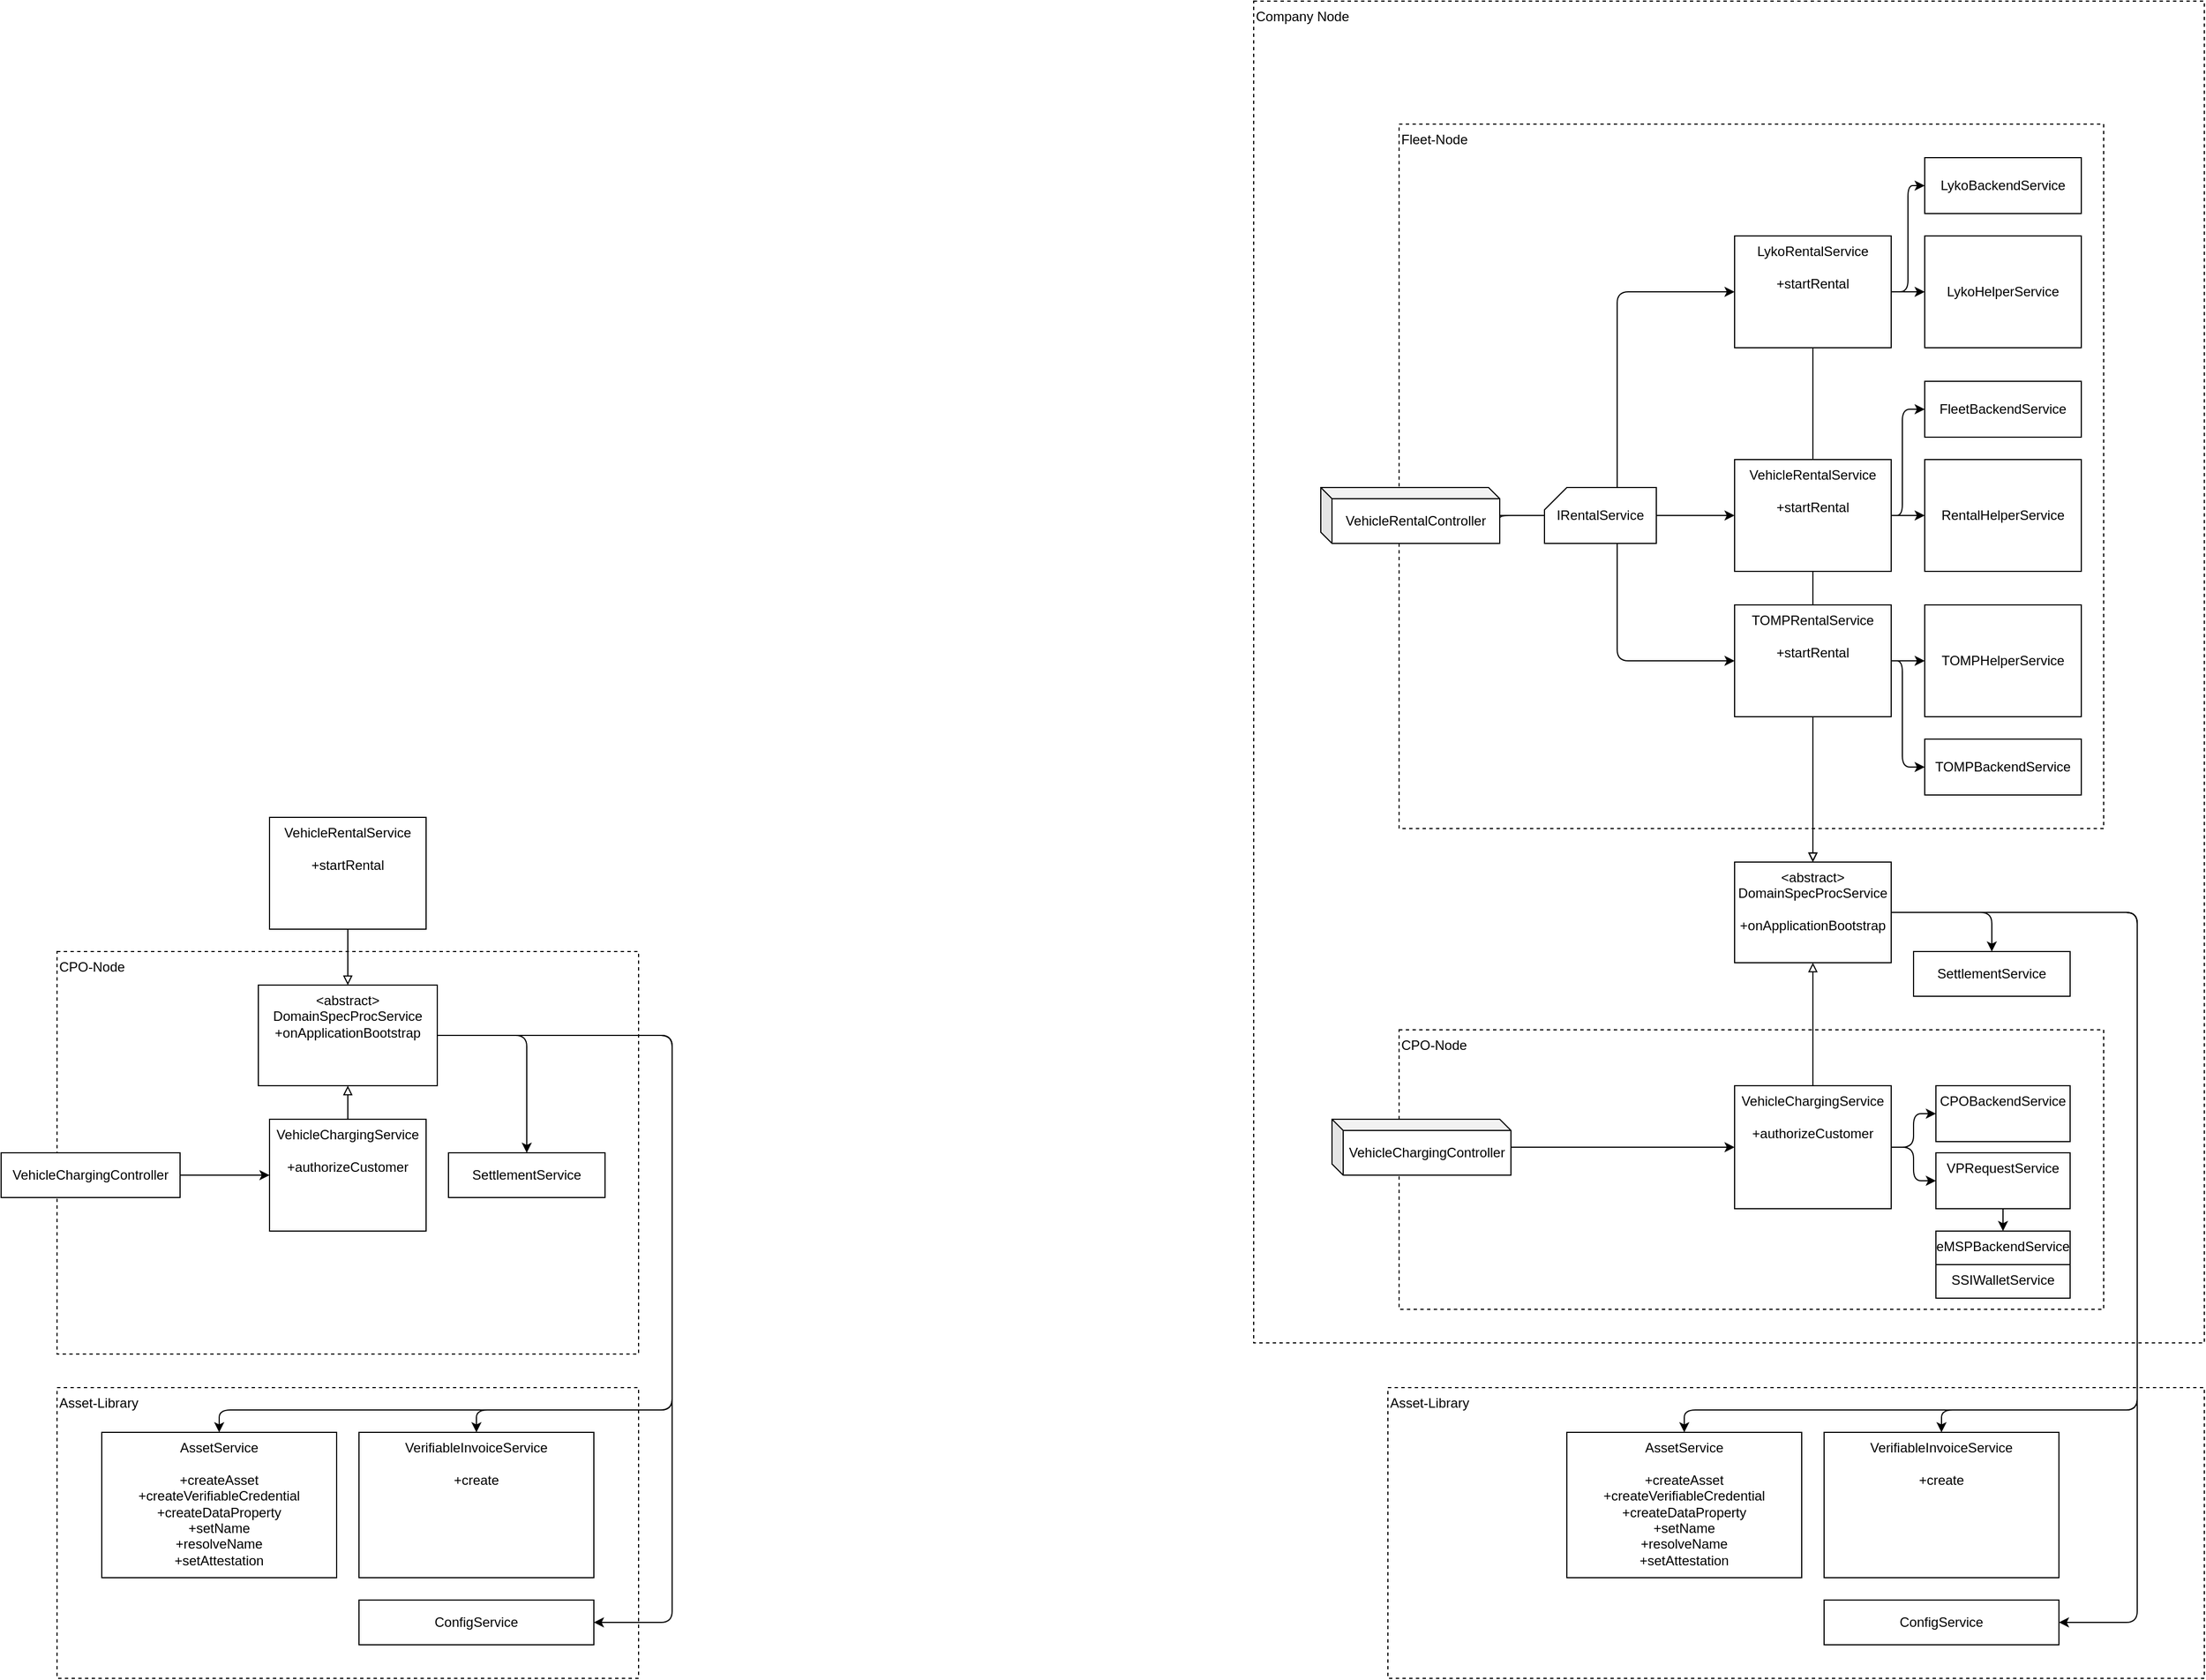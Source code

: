 <mxfile>
    <diagram id="2934UtpTBMGg7UP6Hbqb" name="Page-1">
        <mxGraphModel dx="2029" dy="2525" grid="1" gridSize="10" guides="1" tooltips="1" connect="1" arrows="1" fold="1" page="1" pageScale="1" pageWidth="827" pageHeight="1169" math="0" shadow="0">
            <root>
                <mxCell id="0"/>
                <mxCell id="1" parent="0"/>
                <mxCell id="42" value="Company Node" style="rounded=0;whiteSpace=wrap;html=1;align=left;horizontal=1;verticalAlign=top;dashed=1;" vertex="1" parent="1">
                    <mxGeometry x="1200" y="-510" width="850" height="1200" as="geometry"/>
                </mxCell>
                <mxCell id="43" value="Fleet-Node" style="rounded=0;whiteSpace=wrap;html=1;align=left;horizontal=1;verticalAlign=top;dashed=1;" vertex="1" parent="1">
                    <mxGeometry x="1330" y="-400" width="630" height="630" as="geometry"/>
                </mxCell>
                <mxCell id="79" style="edgeStyle=orthogonalEdgeStyle;html=1;endArrow=block;endFill=0;exitX=0.5;exitY=1;exitDx=0;exitDy=0;" edge="1" parent="1" source="77">
                    <mxGeometry relative="1" as="geometry">
                        <mxPoint x="1710" y="10" as="sourcePoint"/>
                        <mxPoint x="1700" y="260" as="targetPoint"/>
                    </mxGeometry>
                </mxCell>
                <mxCell id="2" value="CPO-Node" style="rounded=0;whiteSpace=wrap;html=1;align=left;horizontal=1;verticalAlign=top;dashed=1;" parent="1" vertex="1">
                    <mxGeometry x="130" y="340" width="520" height="360" as="geometry"/>
                </mxCell>
                <mxCell id="26" style="edgeStyle=orthogonalEdgeStyle;html=1;exitX=1;exitY=0.5;exitDx=0;exitDy=0;" edge="1" parent="1" source="14" target="15">
                    <mxGeometry relative="1" as="geometry"/>
                </mxCell>
                <mxCell id="14" value="&amp;lt;abstract&amp;gt; &lt;br&gt;DomainSpecProcService&lt;br&gt;+onApplicationBootstrap" style="rounded=0;whiteSpace=wrap;html=1;align=center;horizontal=1;verticalAlign=top;" parent="1" vertex="1">
                    <mxGeometry x="310" y="370" width="160" height="90" as="geometry"/>
                </mxCell>
                <mxCell id="19" style="edgeStyle=orthogonalEdgeStyle;html=1;entryX=0.5;entryY=1;entryDx=0;entryDy=0;endArrow=block;endFill=0;exitX=0.5;exitY=0;exitDx=0;exitDy=0;" parent="1" source="3" target="14" edge="1">
                    <mxGeometry relative="1" as="geometry"/>
                </mxCell>
                <mxCell id="3" value="VehicleChargingService&lt;br&gt;&lt;br&gt;+authorizeCustomer" style="rounded=0;whiteSpace=wrap;html=1;verticalAlign=top;" parent="1" vertex="1">
                    <mxGeometry x="320" y="490" width="140" height="100" as="geometry"/>
                </mxCell>
                <mxCell id="7" value="" style="edgeStyle=none;html=1;" parent="1" source="5" target="3" edge="1">
                    <mxGeometry relative="1" as="geometry"/>
                </mxCell>
                <mxCell id="5" value="VehicleChargingController" style="rounded=0;whiteSpace=wrap;html=1;" parent="1" vertex="1">
                    <mxGeometry x="80" y="520" width="160" height="40" as="geometry"/>
                </mxCell>
                <mxCell id="8" value="Asset-Library" style="rounded=0;whiteSpace=wrap;html=1;align=left;horizontal=1;verticalAlign=top;dashed=1;" parent="1" vertex="1">
                    <mxGeometry x="130" y="730" width="520" height="260" as="geometry"/>
                </mxCell>
                <mxCell id="9" value="AssetService&lt;br&gt;&lt;br&gt;+createAsset&lt;br&gt;+createVerifiableCredential&lt;br&gt;+createDataProperty&lt;br&gt;+setName&lt;br&gt;+resolveName&lt;br&gt;+setAttestation" style="rounded=0;whiteSpace=wrap;html=1;align=center;verticalAlign=top;" parent="1" vertex="1">
                    <mxGeometry x="170" y="770" width="210" height="130" as="geometry"/>
                </mxCell>
                <mxCell id="11" style="edgeStyle=orthogonalEdgeStyle;html=1;entryX=0.5;entryY=0;entryDx=0;entryDy=0;exitX=1;exitY=0.5;exitDx=0;exitDy=0;" parent="1" source="14" target="12" edge="1">
                    <mxGeometry relative="1" as="geometry">
                        <mxPoint x="400" y="410" as="targetPoint"/>
                        <mxPoint x="470" y="390" as="sourcePoint"/>
                        <Array as="points">
                            <mxPoint x="680" y="415"/>
                            <mxPoint x="680" y="750"/>
                            <mxPoint x="505" y="750"/>
                        </Array>
                    </mxGeometry>
                </mxCell>
                <mxCell id="12" value="VerifiableInvoiceService&lt;br&gt;&lt;br&gt;+create" style="rounded=0;whiteSpace=wrap;html=1;verticalAlign=top;" parent="1" vertex="1">
                    <mxGeometry x="400" y="770" width="210" height="130" as="geometry"/>
                </mxCell>
                <mxCell id="13" style="edgeStyle=orthogonalEdgeStyle;html=1;entryX=0.5;entryY=0;entryDx=0;entryDy=0;exitX=1;exitY=0.5;exitDx=0;exitDy=0;" parent="1" source="14" target="9" edge="1">
                    <mxGeometry relative="1" as="geometry">
                        <mxPoint x="470" y="390" as="sourcePoint"/>
                        <Array as="points">
                            <mxPoint x="680" y="415"/>
                            <mxPoint x="680" y="750"/>
                            <mxPoint x="275" y="750"/>
                        </Array>
                    </mxGeometry>
                </mxCell>
                <mxCell id="22" style="edgeStyle=orthogonalEdgeStyle;html=1;entryX=1;entryY=0.5;entryDx=0;entryDy=0;exitX=1;exitY=0.5;exitDx=0;exitDy=0;" edge="1" parent="1" source="14" target="16">
                    <mxGeometry relative="1" as="geometry">
                        <mxPoint x="470" y="390" as="sourcePoint"/>
                        <Array as="points">
                            <mxPoint x="680" y="415"/>
                            <mxPoint x="680" y="940"/>
                        </Array>
                    </mxGeometry>
                </mxCell>
                <mxCell id="15" value="SettlementService" style="rounded=0;whiteSpace=wrap;html=1;" parent="1" vertex="1">
                    <mxGeometry x="480" y="520" width="140" height="40" as="geometry"/>
                </mxCell>
                <mxCell id="16" value="ConfigService" style="rounded=0;whiteSpace=wrap;html=1;" parent="1" vertex="1">
                    <mxGeometry x="400" y="920" width="210" height="40" as="geometry"/>
                </mxCell>
                <mxCell id="27" value="CPO-Node" style="rounded=0;whiteSpace=wrap;html=1;align=left;horizontal=1;verticalAlign=top;dashed=1;" vertex="1" parent="1">
                    <mxGeometry x="1330" y="410" width="630" height="250" as="geometry"/>
                </mxCell>
                <mxCell id="28" style="edgeStyle=orthogonalEdgeStyle;html=1;exitX=1;exitY=0.5;exitDx=0;exitDy=0;entryX=0.5;entryY=0;entryDx=0;entryDy=0;" edge="1" parent="1" source="29" target="40">
                    <mxGeometry relative="1" as="geometry"/>
                </mxCell>
                <mxCell id="29" value="&amp;lt;abstract&amp;gt; &lt;br&gt;DomainSpecProcService&lt;br&gt;&lt;br&gt;+onApplicationBootstrap" style="rounded=0;whiteSpace=wrap;html=1;align=center;horizontal=1;verticalAlign=top;" vertex="1" parent="1">
                    <mxGeometry x="1630" y="260" width="140" height="90" as="geometry"/>
                </mxCell>
                <mxCell id="30" style="edgeStyle=orthogonalEdgeStyle;html=1;entryX=0.5;entryY=1;entryDx=0;entryDy=0;endArrow=block;endFill=0;exitX=0.5;exitY=0;exitDx=0;exitDy=0;" edge="1" parent="1" source="31" target="29">
                    <mxGeometry relative="1" as="geometry"/>
                </mxCell>
                <mxCell id="59" style="edgeStyle=orthogonalEdgeStyle;html=1;entryX=0.5;entryY=0;entryDx=0;entryDy=0;endArrow=classic;endFill=1;exitX=0.5;exitY=1;exitDx=0;exitDy=0;" edge="1" parent="1" source="60" target="58">
                    <mxGeometry relative="1" as="geometry"/>
                </mxCell>
                <mxCell id="61" style="edgeStyle=orthogonalEdgeStyle;html=1;entryX=0;entryY=0.5;entryDx=0;entryDy=0;endArrow=classic;endFill=1;" edge="1" parent="1" source="31" target="60">
                    <mxGeometry relative="1" as="geometry"/>
                </mxCell>
                <mxCell id="64" style="edgeStyle=orthogonalEdgeStyle;html=1;entryX=0;entryY=0.5;entryDx=0;entryDy=0;endArrow=classic;endFill=1;" edge="1" parent="1" source="31" target="63">
                    <mxGeometry relative="1" as="geometry"/>
                </mxCell>
                <mxCell id="31" value="VehicleChargingService&lt;br&gt;&lt;br&gt;+authorizeCustomer" style="rounded=0;whiteSpace=wrap;html=1;verticalAlign=top;" vertex="1" parent="1">
                    <mxGeometry x="1630" y="460" width="140" height="110" as="geometry"/>
                </mxCell>
                <mxCell id="32" value="" style="edgeStyle=none;html=1;exitX=1;exitY=0.5;exitDx=0;exitDy=0;exitPerimeter=0;" edge="1" parent="1" source="70" target="31">
                    <mxGeometry relative="1" as="geometry">
                        <mxPoint x="1550" y="515.0" as="sourcePoint"/>
                    </mxGeometry>
                </mxCell>
                <mxCell id="34" value="Asset-Library" style="rounded=0;whiteSpace=wrap;html=1;align=left;horizontal=1;verticalAlign=top;dashed=1;" vertex="1" parent="1">
                    <mxGeometry x="1320" y="730" width="730" height="260" as="geometry"/>
                </mxCell>
                <mxCell id="35" value="AssetService&lt;br&gt;&lt;br&gt;+createAsset&lt;br&gt;+createVerifiableCredential&lt;br&gt;+createDataProperty&lt;br&gt;+setName&lt;br&gt;+resolveName&lt;br&gt;+setAttestation" style="rounded=0;whiteSpace=wrap;html=1;align=center;verticalAlign=top;" vertex="1" parent="1">
                    <mxGeometry x="1480" y="770" width="210" height="130" as="geometry"/>
                </mxCell>
                <mxCell id="36" style="edgeStyle=orthogonalEdgeStyle;html=1;entryX=0.5;entryY=0;entryDx=0;entryDy=0;exitX=1;exitY=0.5;exitDx=0;exitDy=0;" edge="1" parent="1" source="29" target="37">
                    <mxGeometry relative="1" as="geometry">
                        <mxPoint x="1710" y="410" as="targetPoint"/>
                        <mxPoint x="1780" y="390" as="sourcePoint"/>
                        <Array as="points">
                            <mxPoint x="1990" y="305"/>
                            <mxPoint x="1990" y="750"/>
                            <mxPoint x="1815" y="750"/>
                        </Array>
                    </mxGeometry>
                </mxCell>
                <mxCell id="37" value="VerifiableInvoiceService&lt;br&gt;&lt;br&gt;+create" style="rounded=0;whiteSpace=wrap;html=1;verticalAlign=top;" vertex="1" parent="1">
                    <mxGeometry x="1710" y="770" width="210" height="130" as="geometry"/>
                </mxCell>
                <mxCell id="38" style="edgeStyle=orthogonalEdgeStyle;html=1;entryX=0.5;entryY=0;entryDx=0;entryDy=0;exitX=1;exitY=0.5;exitDx=0;exitDy=0;" edge="1" parent="1" source="29" target="35">
                    <mxGeometry relative="1" as="geometry">
                        <mxPoint x="1780" y="390" as="sourcePoint"/>
                        <Array as="points">
                            <mxPoint x="1990" y="305"/>
                            <mxPoint x="1990" y="750"/>
                            <mxPoint x="1585" y="750"/>
                        </Array>
                    </mxGeometry>
                </mxCell>
                <mxCell id="39" style="edgeStyle=orthogonalEdgeStyle;html=1;entryX=1;entryY=0.5;entryDx=0;entryDy=0;exitX=1;exitY=0.5;exitDx=0;exitDy=0;" edge="1" parent="1" source="29" target="41">
                    <mxGeometry relative="1" as="geometry">
                        <mxPoint x="1780" y="390" as="sourcePoint"/>
                        <Array as="points">
                            <mxPoint x="1990" y="305"/>
                            <mxPoint x="1990" y="940"/>
                        </Array>
                    </mxGeometry>
                </mxCell>
                <mxCell id="40" value="SettlementService" style="rounded=0;whiteSpace=wrap;html=1;" vertex="1" parent="1">
                    <mxGeometry x="1790" y="340" width="140" height="40" as="geometry"/>
                </mxCell>
                <mxCell id="41" value="ConfigService" style="rounded=0;whiteSpace=wrap;html=1;" vertex="1" parent="1">
                    <mxGeometry x="1710" y="920" width="210" height="40" as="geometry"/>
                </mxCell>
                <mxCell id="47" style="edgeStyle=orthogonalEdgeStyle;html=1;endArrow=block;endFill=0;" edge="1" parent="1" source="44" target="29">
                    <mxGeometry relative="1" as="geometry"/>
                </mxCell>
                <mxCell id="49" style="edgeStyle=orthogonalEdgeStyle;html=1;entryX=0;entryY=0.5;entryDx=0;entryDy=0;endArrow=classic;endFill=1;" edge="1" parent="1" source="44" target="48">
                    <mxGeometry relative="1" as="geometry"/>
                </mxCell>
                <mxCell id="53" style="edgeStyle=orthogonalEdgeStyle;html=1;entryX=0;entryY=0.5;entryDx=0;entryDy=0;endArrow=classic;endFill=1;" edge="1" parent="1" source="44" target="52">
                    <mxGeometry relative="1" as="geometry">
                        <Array as="points">
                            <mxPoint x="1780" y="-50"/>
                            <mxPoint x="1780" y="-145"/>
                        </Array>
                    </mxGeometry>
                </mxCell>
                <mxCell id="44" value="VehicleRentalService&lt;br&gt;&lt;br&gt;+startRental" style="rounded=0;whiteSpace=wrap;html=1;verticalAlign=top;" vertex="1" parent="1">
                    <mxGeometry x="1630" y="-100" width="140" height="100" as="geometry"/>
                </mxCell>
                <mxCell id="46" style="edgeStyle=orthogonalEdgeStyle;html=1;entryX=0;entryY=0.5;entryDx=0;entryDy=0;exitX=0;exitY=0;exitDx=160;exitDy=30;exitPerimeter=0;" edge="1" parent="1" source="71" target="44">
                    <mxGeometry relative="1" as="geometry">
                        <mxPoint x="1560" y="-50" as="sourcePoint"/>
                        <Array as="points">
                            <mxPoint x="1420" y="-50"/>
                        </Array>
                    </mxGeometry>
                </mxCell>
                <mxCell id="48" value="RentalHelperService" style="rounded=0;whiteSpace=wrap;html=1;verticalAlign=middle;" vertex="1" parent="1">
                    <mxGeometry x="1800" y="-100" width="140" height="100" as="geometry"/>
                </mxCell>
                <mxCell id="52" value="FleetBackendService" style="rounded=0;whiteSpace=wrap;html=1;verticalAlign=middle;" vertex="1" parent="1">
                    <mxGeometry x="1800" y="-170" width="140" height="50" as="geometry"/>
                </mxCell>
                <mxCell id="55" style="edgeStyle=orthogonalEdgeStyle;html=1;endArrow=block;endFill=0;" edge="1" parent="1" source="54" target="14">
                    <mxGeometry relative="1" as="geometry"/>
                </mxCell>
                <mxCell id="54" value="VehicleRentalService&lt;br&gt;&lt;br&gt;+startRental" style="rounded=0;whiteSpace=wrap;html=1;verticalAlign=top;" vertex="1" parent="1">
                    <mxGeometry x="320" y="220" width="140" height="100" as="geometry"/>
                </mxCell>
                <mxCell id="56" value="TOMPBackendService" style="rounded=0;whiteSpace=wrap;html=1;verticalAlign=middle;" vertex="1" parent="1">
                    <mxGeometry x="1800" y="150" width="140" height="50" as="geometry"/>
                </mxCell>
                <mxCell id="58" value="eMSPBackendService" style="rounded=0;whiteSpace=wrap;html=1;verticalAlign=top;" vertex="1" parent="1">
                    <mxGeometry x="1810" y="590" width="120" height="30" as="geometry"/>
                </mxCell>
                <mxCell id="60" value="VPRequestService" style="rounded=0;whiteSpace=wrap;html=1;verticalAlign=top;" vertex="1" parent="1">
                    <mxGeometry x="1810" y="520" width="120" height="50" as="geometry"/>
                </mxCell>
                <mxCell id="63" value="CPOBackendService" style="rounded=0;whiteSpace=wrap;html=1;verticalAlign=top;" vertex="1" parent="1">
                    <mxGeometry x="1810" y="460" width="120" height="50" as="geometry"/>
                </mxCell>
                <mxCell id="74" style="edgeStyle=orthogonalEdgeStyle;html=1;entryX=0;entryY=0.5;entryDx=0;entryDy=0;endArrow=classic;endFill=1;" edge="1" parent="1" source="66" target="68">
                    <mxGeometry relative="1" as="geometry"/>
                </mxCell>
                <mxCell id="75" style="edgeStyle=orthogonalEdgeStyle;html=1;entryX=0;entryY=0.5;entryDx=0;entryDy=0;endArrow=classic;endFill=1;" edge="1" parent="1" source="66" target="56">
                    <mxGeometry relative="1" as="geometry">
                        <Array as="points">
                            <mxPoint x="1780" y="80"/>
                            <mxPoint x="1780" y="175"/>
                        </Array>
                    </mxGeometry>
                </mxCell>
                <mxCell id="66" value="TOMPRentalService&lt;br&gt;&lt;br&gt;+startRental" style="rounded=0;whiteSpace=wrap;html=1;verticalAlign=top;" vertex="1" parent="1">
                    <mxGeometry x="1630" y="30" width="140" height="100" as="geometry"/>
                </mxCell>
                <mxCell id="68" value="TOMPHelperService" style="rounded=0;whiteSpace=wrap;html=1;verticalAlign=middle;" vertex="1" parent="1">
                    <mxGeometry x="1800" y="30" width="140" height="100" as="geometry"/>
                </mxCell>
                <mxCell id="69" value="SSIWalletService" style="rounded=0;whiteSpace=wrap;html=1;verticalAlign=top;" vertex="1" parent="1">
                    <mxGeometry x="1810" y="620" width="120" height="30" as="geometry"/>
                </mxCell>
                <mxCell id="70" value="VehicleChargingController" style="shape=cube;whiteSpace=wrap;html=1;boundedLbl=1;backgroundOutline=1;darkOpacity=0.05;darkOpacity2=0.1;size=10;" vertex="1" parent="1">
                    <mxGeometry x="1270" y="490" width="160" height="50" as="geometry"/>
                </mxCell>
                <mxCell id="76" style="edgeStyle=orthogonalEdgeStyle;html=1;entryX=0;entryY=0.5;entryDx=0;entryDy=0;endArrow=classic;endFill=1;" edge="1" parent="1" source="71" target="66">
                    <mxGeometry relative="1" as="geometry"/>
                </mxCell>
                <mxCell id="86" style="edgeStyle=orthogonalEdgeStyle;html=1;entryX=0;entryY=0.5;entryDx=0;entryDy=0;endArrow=classic;endFill=1;" edge="1" parent="1" source="71" target="77">
                    <mxGeometry relative="1" as="geometry"/>
                </mxCell>
                <mxCell id="71" value="VehicleRentalController" style="shape=cube;whiteSpace=wrap;html=1;boundedLbl=1;backgroundOutline=1;darkOpacity=0.05;darkOpacity2=0.1;size=10;" vertex="1" parent="1">
                    <mxGeometry x="1260" y="-75" width="160" height="50" as="geometry"/>
                </mxCell>
                <mxCell id="84" value="" style="edgeStyle=orthogonalEdgeStyle;html=1;endArrow=classic;endFill=1;" edge="1" parent="1" source="77" target="80">
                    <mxGeometry relative="1" as="geometry"/>
                </mxCell>
                <mxCell id="85" style="edgeStyle=orthogonalEdgeStyle;html=1;entryX=0;entryY=0.5;entryDx=0;entryDy=0;endArrow=classic;endFill=1;" edge="1" parent="1" source="77" target="81">
                    <mxGeometry relative="1" as="geometry"/>
                </mxCell>
                <mxCell id="77" value="LykoRentalService&lt;br&gt;&lt;br&gt;+startRental" style="rounded=0;whiteSpace=wrap;html=1;verticalAlign=top;" vertex="1" parent="1">
                    <mxGeometry x="1630" y="-300" width="140" height="100" as="geometry"/>
                </mxCell>
                <mxCell id="80" value="LykoHelperService" style="rounded=0;whiteSpace=wrap;html=1;verticalAlign=middle;" vertex="1" parent="1">
                    <mxGeometry x="1800" y="-300" width="140" height="100" as="geometry"/>
                </mxCell>
                <mxCell id="81" value="LykoBackendService" style="rounded=0;whiteSpace=wrap;html=1;verticalAlign=middle;" vertex="1" parent="1">
                    <mxGeometry x="1800" y="-370" width="140" height="50" as="geometry"/>
                </mxCell>
                <mxCell id="87" value="IRentalService" style="shape=card;whiteSpace=wrap;html=1;size=20;" vertex="1" parent="1">
                    <mxGeometry x="1460" y="-75" width="100" height="50" as="geometry"/>
                </mxCell>
            </root>
        </mxGraphModel>
    </diagram>
</mxfile>